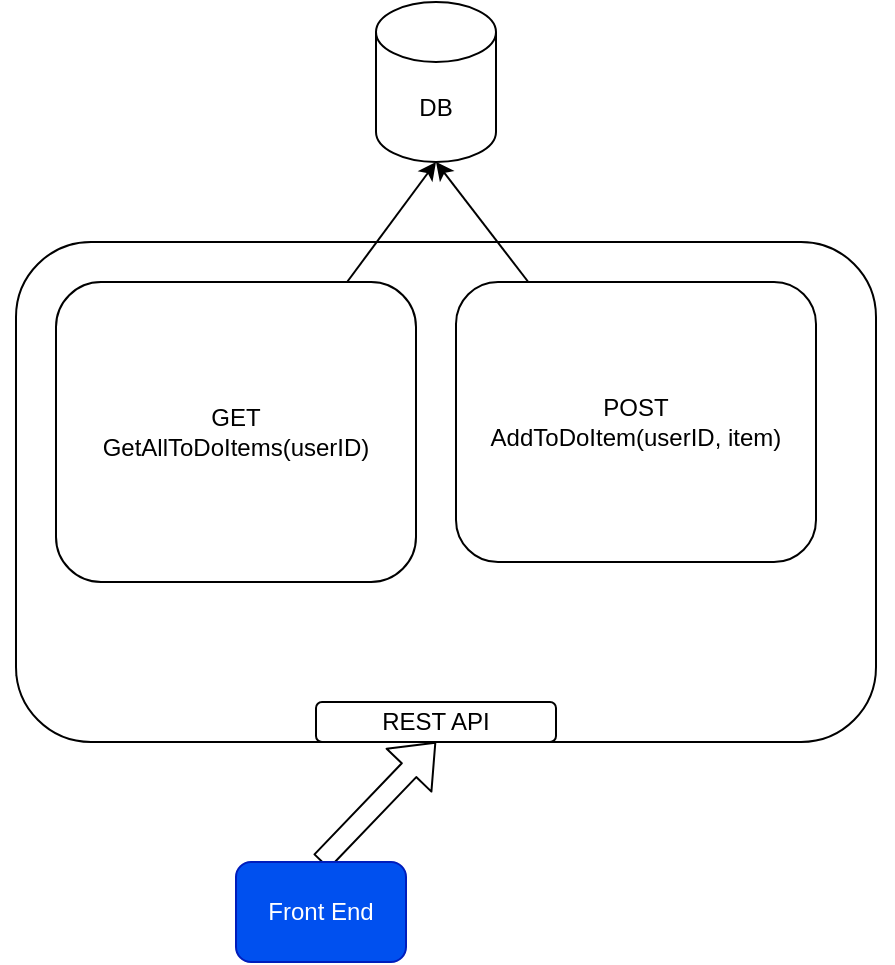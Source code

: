 ﻿<mxfile>
    <diagram id="BeCOKZM50Sq3YltKAnqS" name="Page-1">
        <mxGraphModel dx="693" dy="506" grid="1" gridSize="10" guides="1" tooltips="1" connect="1" arrows="1" fold="1" page="1" pageScale="1" pageWidth="850" pageHeight="1100" math="0" shadow="0">
            <root>
                <mxCell id="0"/>
                <mxCell id="1" parent="0"/>
                <mxCell id="13" style="edgeStyle=none;html=1;entryX=0.5;entryY=1;entryDx=0;entryDy=0;" edge="1" parent="1" source="2" target="10">
                    <mxGeometry relative="1" as="geometry"/>
                </mxCell>
                <mxCell id="14" style="edgeStyle=none;html=1;entryX=0.5;entryY=1;entryDx=0;entryDy=0;" edge="1" parent="1" source="2" target="8">
                    <mxGeometry relative="1" as="geometry"/>
                </mxCell>
                <mxCell id="2" value="" style="rounded=1;whiteSpace=wrap;html=1;" vertex="1" parent="1">
                    <mxGeometry x="130" y="140" width="430" height="250" as="geometry"/>
                </mxCell>
                <mxCell id="4" value="DB" style="shape=cylinder3;whiteSpace=wrap;html=1;boundedLbl=1;backgroundOutline=1;size=15;" vertex="1" parent="1">
                    <mxGeometry x="310" y="20" width="60" height="80" as="geometry"/>
                </mxCell>
                <mxCell id="5" value="REST API" style="rounded=1;whiteSpace=wrap;html=1;" vertex="1" parent="1">
                    <mxGeometry x="280" y="370" width="120" height="20" as="geometry"/>
                </mxCell>
                <mxCell id="6" value="" style="shape=flexArrow;endArrow=classic;html=1;exitX=0.5;exitY=0;exitDx=0;exitDy=0;" edge="1" parent="1" source="7">
                    <mxGeometry width="50" height="50" relative="1" as="geometry">
                        <mxPoint x="290" y="440" as="sourcePoint"/>
                        <mxPoint x="340" y="390" as="targetPoint"/>
                    </mxGeometry>
                </mxCell>
                <mxCell id="7" value="Front End" style="rounded=1;whiteSpace=wrap;html=1;fillColor=#0050ef;fontColor=#ffffff;strokeColor=#001DBC;" vertex="1" parent="1">
                    <mxGeometry x="240" y="450" width="85" height="50" as="geometry"/>
                </mxCell>
                <mxCell id="12" style="edgeStyle=none;html=1;entryX=0.5;entryY=1;entryDx=0;entryDy=0;entryPerimeter=0;" edge="1" parent="1" source="8" target="4">
                    <mxGeometry relative="1" as="geometry"/>
                </mxCell>
                <mxCell id="8" value="GET&lt;br&gt;GetAllToDoItems(userID)" style="rounded=1;whiteSpace=wrap;html=1;" vertex="1" parent="1">
                    <mxGeometry x="150" y="160" width="180" height="150" as="geometry"/>
                </mxCell>
                <mxCell id="11" style="edgeStyle=none;html=1;entryX=0.5;entryY=1;entryDx=0;entryDy=0;entryPerimeter=0;" edge="1" parent="1" source="10" target="4">
                    <mxGeometry relative="1" as="geometry"/>
                </mxCell>
                <mxCell id="10" value="POST&lt;br&gt;AddToDoItem(userID, item)" style="rounded=1;whiteSpace=wrap;html=1;" vertex="1" parent="1">
                    <mxGeometry x="350" y="160" width="180" height="140" as="geometry"/>
                </mxCell>
            </root>
        </mxGraphModel>
    </diagram>
</mxfile>